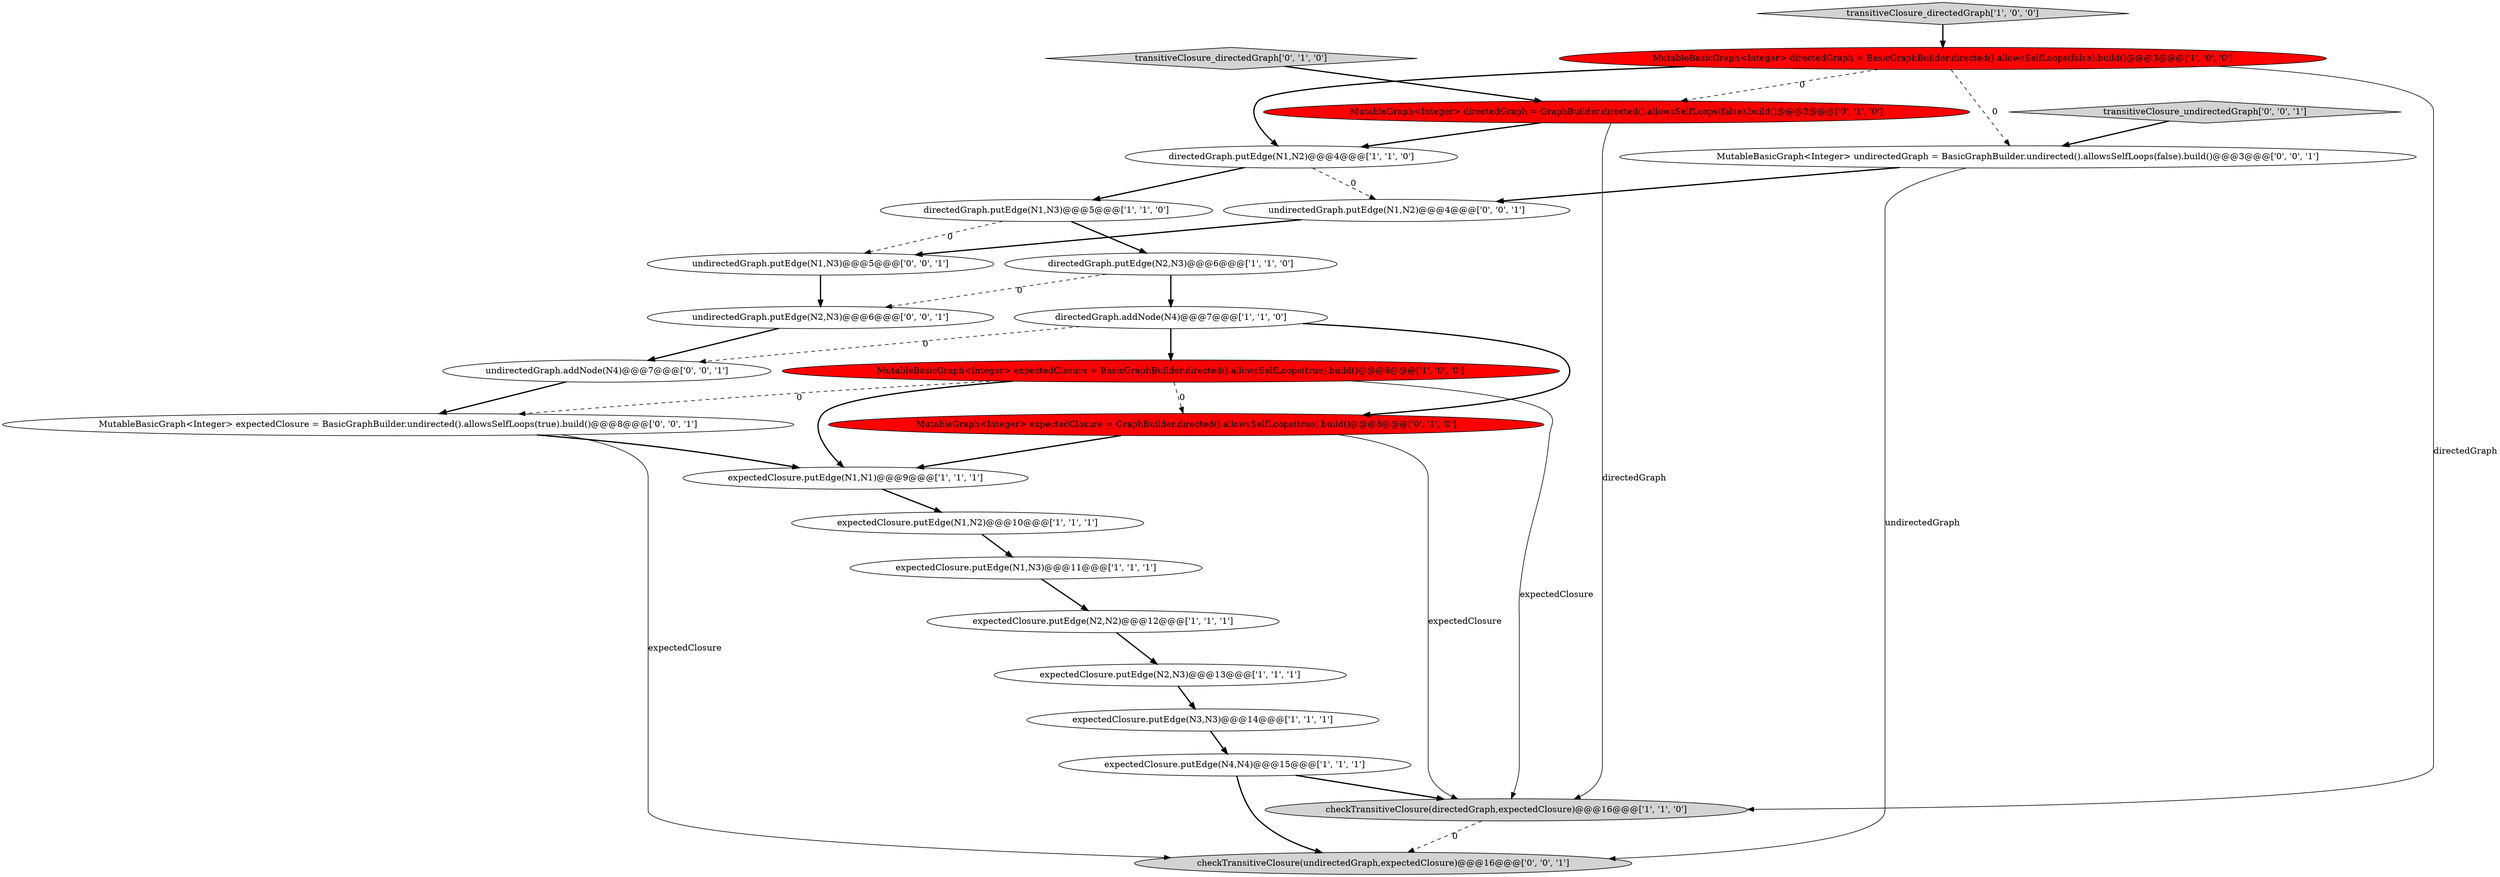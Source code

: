 digraph {
24 [style = filled, label = "MutableBasicGraph<Integer> expectedClosure = BasicGraphBuilder.undirected().allowsSelfLoops(true).build()@@@8@@@['0', '0', '1']", fillcolor = white, shape = ellipse image = "AAA0AAABBB3BBB"];
15 [style = filled, label = "MutableGraph<Integer> directedGraph = GraphBuilder.directed().allowsSelfLoops(false).build()@@@3@@@['0', '1', '0']", fillcolor = red, shape = ellipse image = "AAA1AAABBB2BBB"];
10 [style = filled, label = "directedGraph.putEdge(N2,N3)@@@6@@@['1', '1', '0']", fillcolor = white, shape = ellipse image = "AAA0AAABBB1BBB"];
6 [style = filled, label = "expectedClosure.putEdge(N3,N3)@@@14@@@['1', '1', '1']", fillcolor = white, shape = ellipse image = "AAA0AAABBB1BBB"];
4 [style = filled, label = "checkTransitiveClosure(directedGraph,expectedClosure)@@@16@@@['1', '1', '0']", fillcolor = lightgray, shape = ellipse image = "AAA0AAABBB1BBB"];
8 [style = filled, label = "MutableBasicGraph<Integer> expectedClosure = BasicGraphBuilder.directed().allowsSelfLoops(true).build()@@@8@@@['1', '0', '0']", fillcolor = red, shape = ellipse image = "AAA1AAABBB1BBB"];
19 [style = filled, label = "checkTransitiveClosure(undirectedGraph,expectedClosure)@@@16@@@['0', '0', '1']", fillcolor = lightgray, shape = ellipse image = "AAA0AAABBB3BBB"];
20 [style = filled, label = "MutableBasicGraph<Integer> undirectedGraph = BasicGraphBuilder.undirected().allowsSelfLoops(false).build()@@@3@@@['0', '0', '1']", fillcolor = white, shape = ellipse image = "AAA0AAABBB3BBB"];
0 [style = filled, label = "expectedClosure.putEdge(N2,N2)@@@12@@@['1', '1', '1']", fillcolor = white, shape = ellipse image = "AAA0AAABBB1BBB"];
3 [style = filled, label = "expectedClosure.putEdge(N2,N3)@@@13@@@['1', '1', '1']", fillcolor = white, shape = ellipse image = "AAA0AAABBB1BBB"];
21 [style = filled, label = "undirectedGraph.putEdge(N1,N2)@@@4@@@['0', '0', '1']", fillcolor = white, shape = ellipse image = "AAA0AAABBB3BBB"];
1 [style = filled, label = "expectedClosure.putEdge(N1,N1)@@@9@@@['1', '1', '1']", fillcolor = white, shape = ellipse image = "AAA0AAABBB1BBB"];
7 [style = filled, label = "expectedClosure.putEdge(N1,N2)@@@10@@@['1', '1', '1']", fillcolor = white, shape = ellipse image = "AAA0AAABBB1BBB"];
16 [style = filled, label = "transitiveClosure_directedGraph['0', '1', '0']", fillcolor = lightgray, shape = diamond image = "AAA0AAABBB2BBB"];
9 [style = filled, label = "expectedClosure.putEdge(N4,N4)@@@15@@@['1', '1', '1']", fillcolor = white, shape = ellipse image = "AAA0AAABBB1BBB"];
25 [style = filled, label = "undirectedGraph.putEdge(N2,N3)@@@6@@@['0', '0', '1']", fillcolor = white, shape = ellipse image = "AAA0AAABBB3BBB"];
12 [style = filled, label = "directedGraph.addNode(N4)@@@7@@@['1', '1', '0']", fillcolor = white, shape = ellipse image = "AAA0AAABBB1BBB"];
22 [style = filled, label = "undirectedGraph.putEdge(N1,N3)@@@5@@@['0', '0', '1']", fillcolor = white, shape = ellipse image = "AAA0AAABBB3BBB"];
18 [style = filled, label = "undirectedGraph.addNode(N4)@@@7@@@['0', '0', '1']", fillcolor = white, shape = ellipse image = "AAA0AAABBB3BBB"];
11 [style = filled, label = "transitiveClosure_directedGraph['1', '0', '0']", fillcolor = lightgray, shape = diamond image = "AAA0AAABBB1BBB"];
17 [style = filled, label = "MutableGraph<Integer> expectedClosure = GraphBuilder.directed().allowsSelfLoops(true).build()@@@8@@@['0', '1', '0']", fillcolor = red, shape = ellipse image = "AAA1AAABBB2BBB"];
23 [style = filled, label = "transitiveClosure_undirectedGraph['0', '0', '1']", fillcolor = lightgray, shape = diamond image = "AAA0AAABBB3BBB"];
13 [style = filled, label = "expectedClosure.putEdge(N1,N3)@@@11@@@['1', '1', '1']", fillcolor = white, shape = ellipse image = "AAA0AAABBB1BBB"];
5 [style = filled, label = "MutableBasicGraph<Integer> directedGraph = BasicGraphBuilder.directed().allowsSelfLoops(false).build()@@@3@@@['1', '0', '0']", fillcolor = red, shape = ellipse image = "AAA1AAABBB1BBB"];
2 [style = filled, label = "directedGraph.putEdge(N1,N3)@@@5@@@['1', '1', '0']", fillcolor = white, shape = ellipse image = "AAA0AAABBB1BBB"];
14 [style = filled, label = "directedGraph.putEdge(N1,N2)@@@4@@@['1', '1', '0']", fillcolor = white, shape = ellipse image = "AAA0AAABBB1BBB"];
7->13 [style = bold, label=""];
0->3 [style = bold, label=""];
20->19 [style = solid, label="undirectedGraph"];
16->15 [style = bold, label=""];
22->25 [style = bold, label=""];
23->20 [style = bold, label=""];
18->24 [style = bold, label=""];
17->1 [style = bold, label=""];
15->14 [style = bold, label=""];
5->4 [style = solid, label="directedGraph"];
9->4 [style = bold, label=""];
12->17 [style = bold, label=""];
25->18 [style = bold, label=""];
3->6 [style = bold, label=""];
5->14 [style = bold, label=""];
8->24 [style = dashed, label="0"];
2->10 [style = bold, label=""];
1->7 [style = bold, label=""];
5->20 [style = dashed, label="0"];
20->21 [style = bold, label=""];
8->1 [style = bold, label=""];
11->5 [style = bold, label=""];
8->4 [style = solid, label="expectedClosure"];
24->19 [style = solid, label="expectedClosure"];
21->22 [style = bold, label=""];
10->12 [style = bold, label=""];
12->8 [style = bold, label=""];
17->4 [style = solid, label="expectedClosure"];
9->19 [style = bold, label=""];
8->17 [style = dashed, label="0"];
12->18 [style = dashed, label="0"];
4->19 [style = dashed, label="0"];
14->21 [style = dashed, label="0"];
14->2 [style = bold, label=""];
24->1 [style = bold, label=""];
15->4 [style = solid, label="directedGraph"];
6->9 [style = bold, label=""];
5->15 [style = dashed, label="0"];
2->22 [style = dashed, label="0"];
10->25 [style = dashed, label="0"];
13->0 [style = bold, label=""];
}
